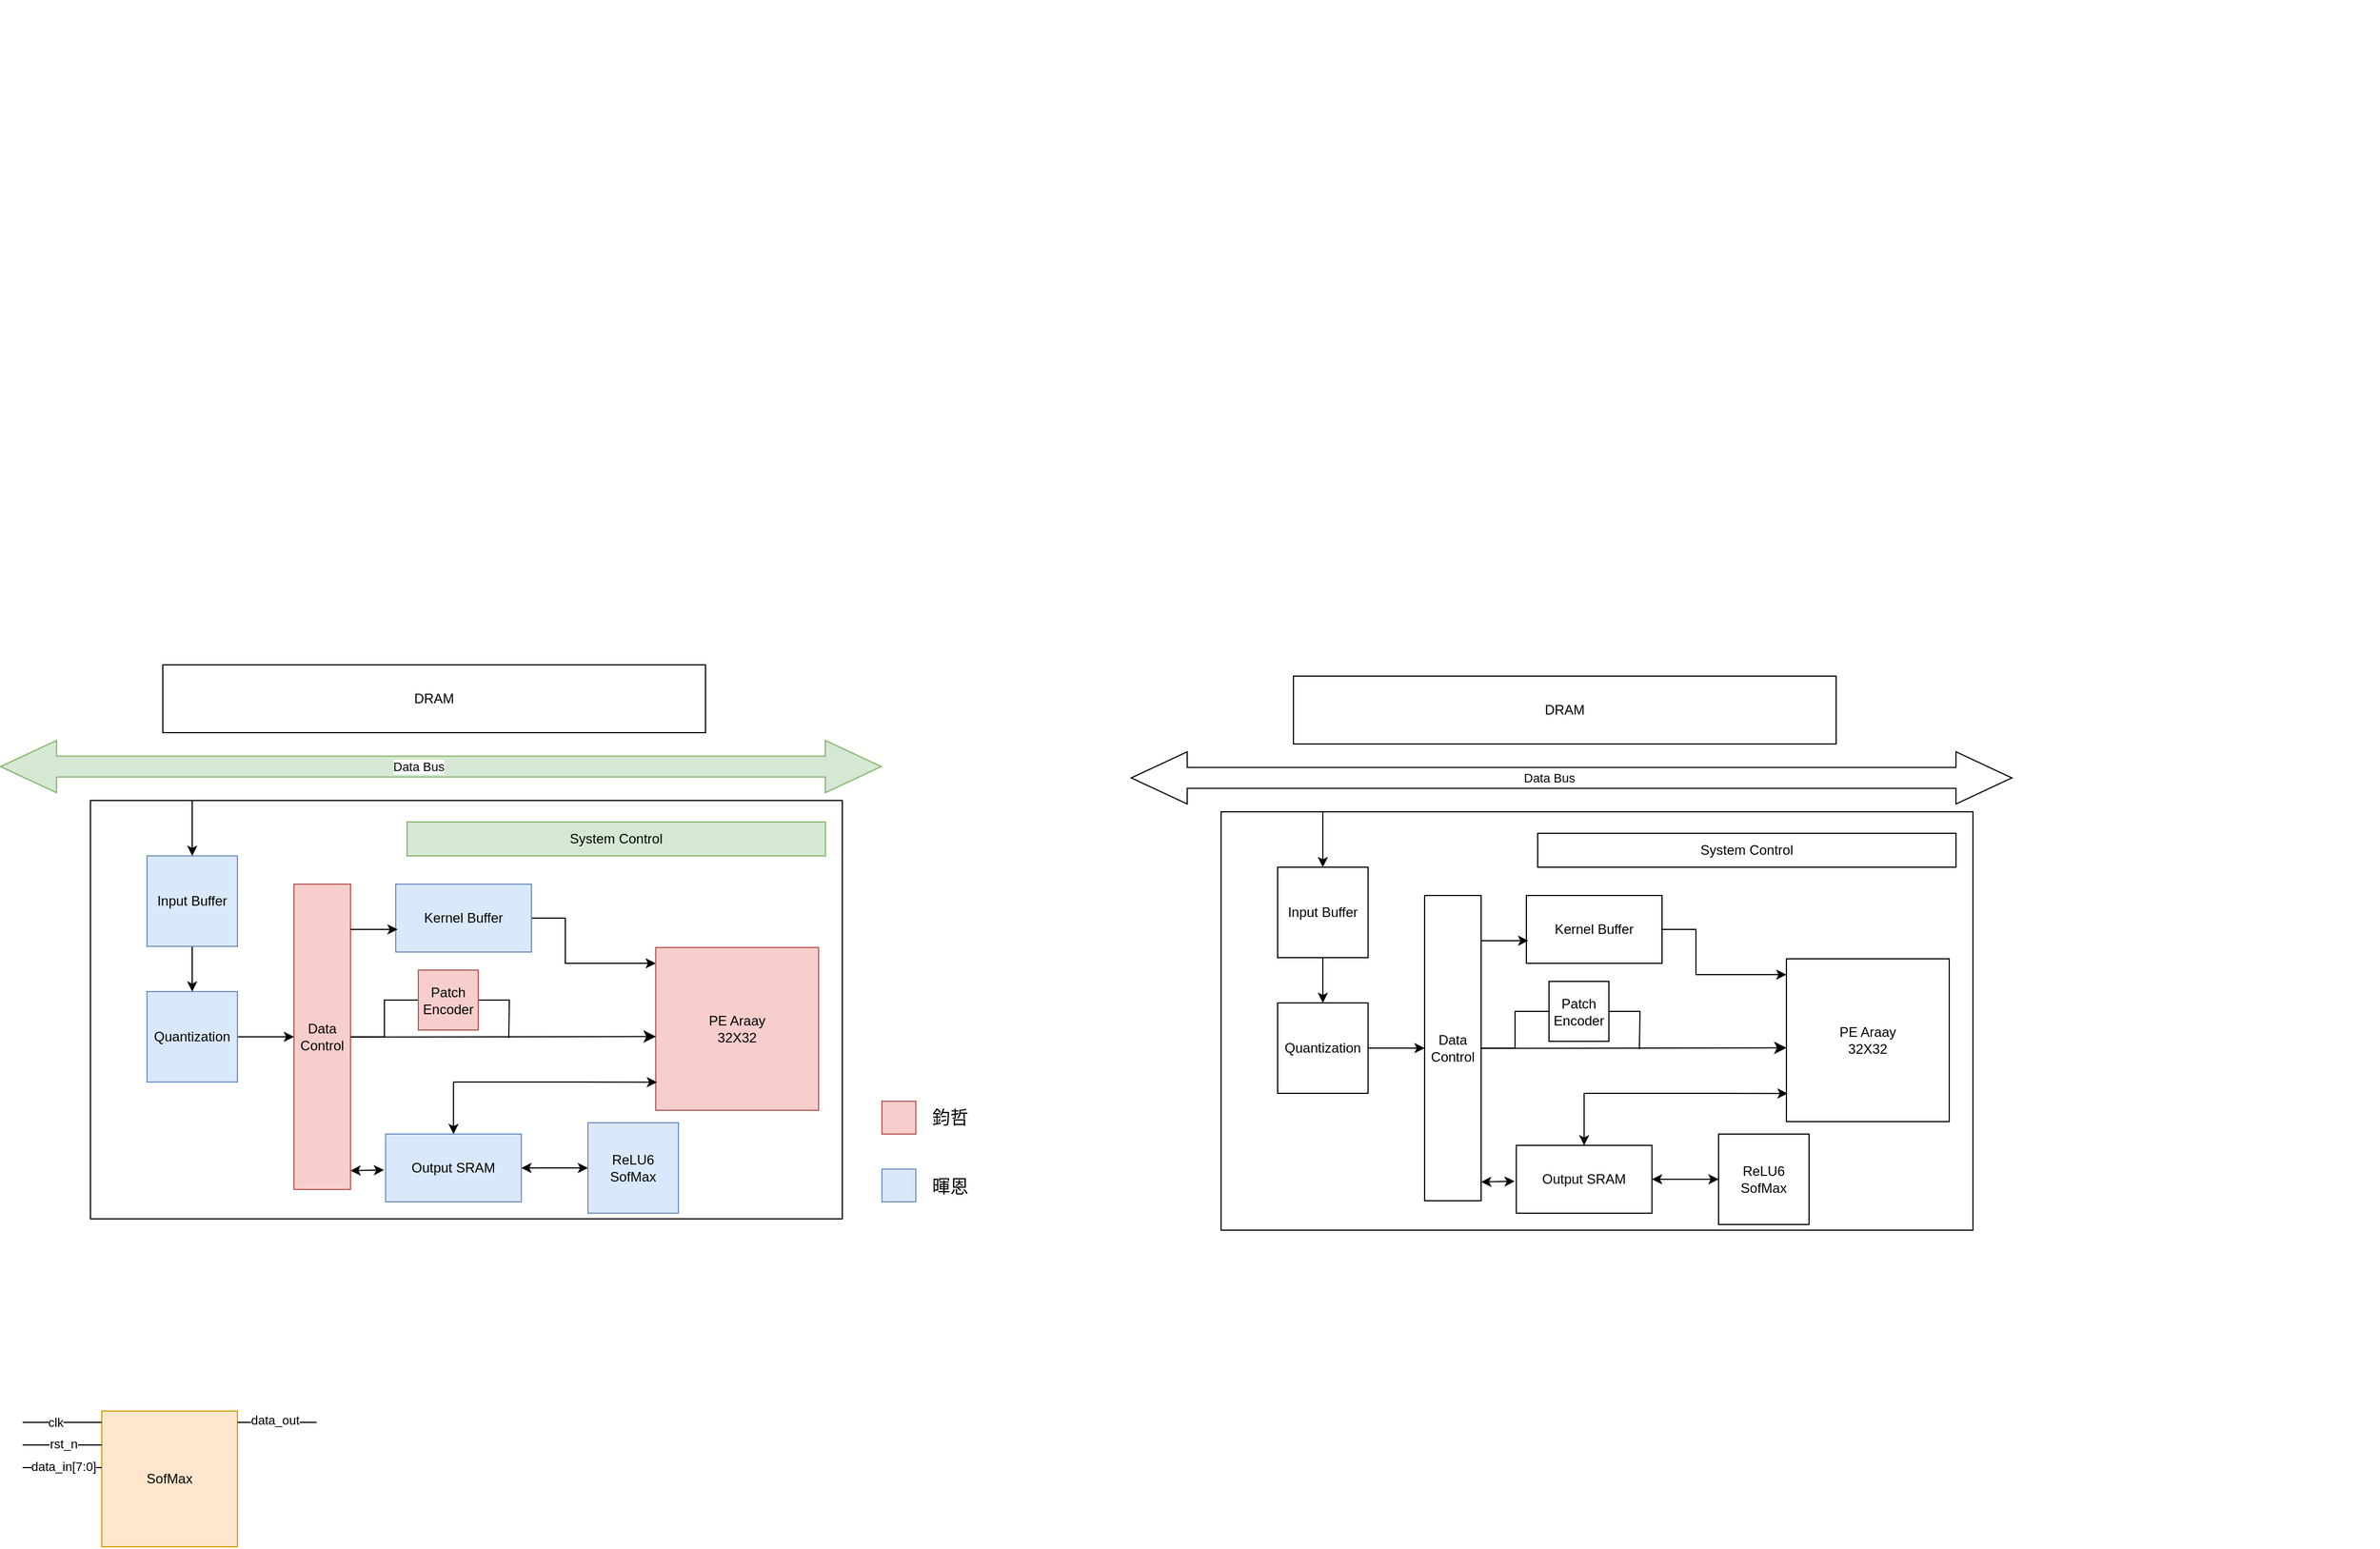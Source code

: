 <mxfile version="26.1.1">
  <diagram name="第 1 页" id="R4DH0BJwS-mU8cT8XBzc">
    <mxGraphModel dx="3358" dy="2922" grid="1" gridSize="10" guides="1" tooltips="1" connect="1" arrows="1" fold="1" page="1" pageScale="1" pageWidth="827" pageHeight="1169" math="0" shadow="0">
      <root>
        <mxCell id="0" />
        <mxCell id="1" parent="0" />
        <mxCell id="OkDpywnv8kksOyAQZFO7-6" value="" style="rounded=0;whiteSpace=wrap;html=1;" parent="1" vertex="1">
          <mxGeometry x="110" y="220" width="665" height="370" as="geometry" />
        </mxCell>
        <mxCell id="OkDpywnv8kksOyAQZFO7-1" value="DRAM" style="rounded=0;whiteSpace=wrap;html=1;" parent="1" vertex="1">
          <mxGeometry x="174" y="100" width="480" height="60" as="geometry" />
        </mxCell>
        <mxCell id="OkDpywnv8kksOyAQZFO7-24" style="edgeStyle=orthogonalEdgeStyle;rounded=0;orthogonalLoop=1;jettySize=auto;html=1;exitX=1;exitY=0.5;exitDx=0;exitDy=0;" parent="1" source="OkDpywnv8kksOyAQZFO7-8" target="OkDpywnv8kksOyAQZFO7-9" edge="1">
          <mxGeometry relative="1" as="geometry">
            <Array as="points">
              <mxPoint x="530" y="324" />
              <mxPoint x="530" y="364" />
            </Array>
          </mxGeometry>
        </mxCell>
        <mxCell id="OkDpywnv8kksOyAQZFO7-8" value="Kernel Buffer" style="rounded=0;whiteSpace=wrap;html=1;fillColor=#dae8fc;strokeColor=#6c8ebf;" parent="1" vertex="1">
          <mxGeometry x="380" y="294" width="120" height="60" as="geometry" />
        </mxCell>
        <mxCell id="OkDpywnv8kksOyAQZFO7-9" value="PE Araay&lt;div&gt;32X32&lt;/div&gt;" style="whiteSpace=wrap;html=1;aspect=fixed;fillColor=#f8cecc;strokeColor=#b85450;" parent="1" vertex="1">
          <mxGeometry x="610" y="350" width="144" height="144" as="geometry" />
        </mxCell>
        <mxCell id="OkDpywnv8kksOyAQZFO7-10" value="System Control" style="rounded=0;whiteSpace=wrap;html=1;fillColor=#d5e8d4;strokeColor=#82b366;" parent="1" vertex="1">
          <mxGeometry x="390" y="239" width="370" height="30" as="geometry" />
        </mxCell>
        <mxCell id="rcnTooPQDLB2SdmV_E21-9" style="edgeStyle=orthogonalEdgeStyle;rounded=0;orthogonalLoop=1;jettySize=auto;html=1;entryX=0;entryY=0.5;entryDx=0;entryDy=0;fontSize=12;startSize=8;endSize=8;endArrow=none;startFill=0;" parent="1" source="OkDpywnv8kksOyAQZFO7-11" target="5t1o25Z8IsedIhIc5Su0-1" edge="1">
          <mxGeometry relative="1" as="geometry" />
        </mxCell>
        <mxCell id="OkDpywnv8kksOyAQZFO7-11" value="Data Control" style="rounded=0;whiteSpace=wrap;html=1;fillColor=#f8cecc;strokeColor=#b85450;" parent="1" vertex="1">
          <mxGeometry x="290" y="294" width="50" height="270" as="geometry" />
        </mxCell>
        <mxCell id="OkDpywnv8kksOyAQZFO7-22" value="" style="edgeStyle=orthogonalEdgeStyle;rounded=0;orthogonalLoop=1;jettySize=auto;html=1;" parent="1" source="OkDpywnv8kksOyAQZFO7-12" target="OkDpywnv8kksOyAQZFO7-11" edge="1">
          <mxGeometry relative="1" as="geometry" />
        </mxCell>
        <mxCell id="OkDpywnv8kksOyAQZFO7-12" value="Quantization" style="whiteSpace=wrap;html=1;aspect=fixed;fillColor=#dae8fc;strokeColor=#6c8ebf;" parent="1" vertex="1">
          <mxGeometry x="160" y="389" width="80" height="80" as="geometry" />
        </mxCell>
        <mxCell id="OkDpywnv8kksOyAQZFO7-16" value="" style="edgeStyle=orthogonalEdgeStyle;rounded=0;orthogonalLoop=1;jettySize=auto;html=1;" parent="1" source="OkDpywnv8kksOyAQZFO7-13" target="OkDpywnv8kksOyAQZFO7-12" edge="1">
          <mxGeometry relative="1" as="geometry" />
        </mxCell>
        <mxCell id="OkDpywnv8kksOyAQZFO7-13" value="Input Buffer" style="whiteSpace=wrap;html=1;aspect=fixed;fillColor=#dae8fc;strokeColor=#6c8ebf;" parent="1" vertex="1">
          <mxGeometry x="160" y="269" width="80" height="80" as="geometry" />
        </mxCell>
        <mxCell id="OkDpywnv8kksOyAQZFO7-14" value="" style="endArrow=classic;html=1;rounded=0;entryX=0.5;entryY=0;entryDx=0;entryDy=0;" parent="1" target="OkDpywnv8kksOyAQZFO7-13" edge="1">
          <mxGeometry width="50" height="50" relative="1" as="geometry">
            <mxPoint x="200" y="220" as="sourcePoint" />
            <mxPoint x="430" y="229" as="targetPoint" />
            <Array as="points">
              <mxPoint x="200" y="239" />
            </Array>
          </mxGeometry>
        </mxCell>
        <mxCell id="OkDpywnv8kksOyAQZFO7-19" value="Output SRAM" style="rounded=0;whiteSpace=wrap;html=1;fillColor=#dae8fc;strokeColor=#6c8ebf;" parent="1" vertex="1">
          <mxGeometry x="371.1" y="515" width="120" height="60" as="geometry" />
        </mxCell>
        <mxCell id="OkDpywnv8kksOyAQZFO7-23" style="edgeStyle=orthogonalEdgeStyle;rounded=0;orthogonalLoop=1;jettySize=auto;html=1;entryX=0;entryY=0.801;entryDx=0;entryDy=0;entryPerimeter=0;startArrow=classic;startFill=1;" parent="1" source="OkDpywnv8kksOyAQZFO7-19" edge="1">
          <mxGeometry relative="1" as="geometry">
            <Array as="points">
              <mxPoint x="511.1" y="469" />
              <mxPoint x="511.1" y="469" />
            </Array>
            <mxPoint x="611.1" y="469.13" as="targetPoint" />
          </mxGeometry>
        </mxCell>
        <mxCell id="OkDpywnv8kksOyAQZFO7-27" style="edgeStyle=orthogonalEdgeStyle;rounded=0;orthogonalLoop=1;jettySize=auto;html=1;entryX=0.014;entryY=0.667;entryDx=0;entryDy=0;entryPerimeter=0;" parent="1" source="OkDpywnv8kksOyAQZFO7-11" target="OkDpywnv8kksOyAQZFO7-8" edge="1">
          <mxGeometry relative="1" as="geometry">
            <Array as="points">
              <mxPoint x="360" y="334" />
              <mxPoint x="360" y="334" />
            </Array>
          </mxGeometry>
        </mxCell>
        <mxCell id="ebzPi23pfYSnqGrzwmWH-2" value="" style="shape=flexArrow;endArrow=classic;startArrow=classic;html=1;rounded=0;startWidth=26.667;startSize=16.176;endWidth=26.667;endSize=16.176;width=18.571;fillColor=#d5e8d4;strokeColor=#82b366;" parent="1" edge="1">
          <mxGeometry width="100" height="100" relative="1" as="geometry">
            <mxPoint x="30" y="190" as="sourcePoint" />
            <mxPoint x="810" y="190" as="targetPoint" />
          </mxGeometry>
        </mxCell>
        <mxCell id="ebzPi23pfYSnqGrzwmWH-3" value="Data Bus" style="edgeLabel;html=1;align=center;verticalAlign=middle;resizable=0;points=[];" parent="ebzPi23pfYSnqGrzwmWH-2" vertex="1" connectable="0">
          <mxGeometry x="0.068" y="-2" relative="1" as="geometry">
            <mxPoint x="-47" y="-2" as="offset" />
          </mxGeometry>
        </mxCell>
        <mxCell id="rcnTooPQDLB2SdmV_E21-10" style="rounded=0;orthogonalLoop=1;jettySize=auto;html=1;exitX=1;exitY=0.5;exitDx=0;exitDy=0;fontSize=12;startSize=8;endSize=8;edgeStyle=orthogonalEdgeStyle;endArrow=none;endFill=1;startFill=0;" parent="1" source="5t1o25Z8IsedIhIc5Su0-1" edge="1">
          <mxGeometry relative="1" as="geometry">
            <mxPoint x="480" y="430" as="targetPoint" />
          </mxGeometry>
        </mxCell>
        <mxCell id="5t1o25Z8IsedIhIc5Su0-1" value="Patch Encoder" style="whiteSpace=wrap;html=1;aspect=fixed;fillColor=#f8cecc;strokeColor=#b85450;" parent="1" vertex="1">
          <mxGeometry x="400" y="370" width="53" height="53" as="geometry" />
        </mxCell>
        <mxCell id="4Cb8X_QxTUA7RpCp9qkw-7" value="" style="edgeStyle=orthogonalEdgeStyle;rounded=0;orthogonalLoop=1;jettySize=auto;html=1;startArrow=classic;startFill=1;" parent="1" source="4Cb8X_QxTUA7RpCp9qkw-1" target="OkDpywnv8kksOyAQZFO7-19" edge="1">
          <mxGeometry relative="1" as="geometry">
            <Array as="points">
              <mxPoint x="530" y="545" />
              <mxPoint x="530" y="545" />
            </Array>
          </mxGeometry>
        </mxCell>
        <mxCell id="4Cb8X_QxTUA7RpCp9qkw-1" value="ReLU6&lt;div&gt;SofMax&lt;/div&gt;" style="whiteSpace=wrap;html=1;aspect=fixed;fillColor=#dae8fc;strokeColor=#6c8ebf;" parent="1" vertex="1">
          <mxGeometry x="550" y="505" width="80" height="80" as="geometry" />
        </mxCell>
        <mxCell id="4Cb8X_QxTUA7RpCp9qkw-2" value="" style="endArrow=classic;startArrow=classic;html=1;rounded=0;entryX=-0.012;entryY=0.53;entryDx=0;entryDy=0;exitX=0.978;exitY=0.694;exitDx=0;exitDy=0;exitPerimeter=0;entryPerimeter=0;" parent="1" target="OkDpywnv8kksOyAQZFO7-19" edge="1">
          <mxGeometry width="50" height="50" relative="1" as="geometry">
            <mxPoint x="340.0" y="547.38" as="sourcePoint" />
            <mxPoint x="401.1" y="488" as="targetPoint" />
          </mxGeometry>
        </mxCell>
        <mxCell id="rcnTooPQDLB2SdmV_E21-7" style="edgeStyle=none;curved=1;rounded=0;orthogonalLoop=1;jettySize=auto;html=1;entryX=0.001;entryY=0.545;entryDx=0;entryDy=0;entryPerimeter=0;fontSize=12;startSize=8;endSize=8;" parent="1" edge="1">
          <mxGeometry relative="1" as="geometry">
            <mxPoint x="340" y="429.236" as="sourcePoint" />
            <mxPoint x="610.144" y="428.76" as="targetPoint" />
          </mxGeometry>
        </mxCell>
        <mxCell id="wBEfhTjBDFwOtSEYXdpT-1" value="SofMax" style="whiteSpace=wrap;html=1;aspect=fixed;fillColor=#ffe6cc;strokeColor=#d79b00;" parent="1" vertex="1">
          <mxGeometry x="120" y="760" width="120" height="120" as="geometry" />
        </mxCell>
        <mxCell id="brniwHl47BYN1fw4Uu6s-4" value="" style="whiteSpace=wrap;html=1;fillColor=#f8cecc;strokeColor=#b85450;" parent="1" vertex="1">
          <mxGeometry x="810" y="486" width="30" height="29" as="geometry" />
        </mxCell>
        <mxCell id="wBEfhTjBDFwOtSEYXdpT-2" value="" style="endArrow=none;html=1;rounded=0;" parent="1" edge="1">
          <mxGeometry width="50" height="50" relative="1" as="geometry">
            <mxPoint x="50" y="770" as="sourcePoint" />
            <mxPoint x="120" y="770" as="targetPoint" />
          </mxGeometry>
        </mxCell>
        <mxCell id="wBEfhTjBDFwOtSEYXdpT-5" value="clk" style="edgeLabel;html=1;align=center;verticalAlign=middle;resizable=0;points=[];" parent="wBEfhTjBDFwOtSEYXdpT-2" vertex="1" connectable="0">
          <mxGeometry x="-0.171" relative="1" as="geometry">
            <mxPoint as="offset" />
          </mxGeometry>
        </mxCell>
        <mxCell id="brniwHl47BYN1fw4Uu6s-5" value="" style="whiteSpace=wrap;html=1;fillColor=#dae8fc;strokeColor=#6c8ebf;" parent="1" vertex="1">
          <mxGeometry x="810" y="546" width="30" height="29" as="geometry" />
        </mxCell>
        <mxCell id="wBEfhTjBDFwOtSEYXdpT-3" value="" style="endArrow=none;html=1;rounded=0;" parent="1" edge="1">
          <mxGeometry width="50" height="50" relative="1" as="geometry">
            <mxPoint x="50" y="790" as="sourcePoint" />
            <mxPoint x="120" y="790" as="targetPoint" />
          </mxGeometry>
        </mxCell>
        <mxCell id="wBEfhTjBDFwOtSEYXdpT-6" value="rst_n" style="edgeLabel;html=1;align=center;verticalAlign=middle;resizable=0;points=[];" parent="wBEfhTjBDFwOtSEYXdpT-3" vertex="1" connectable="0">
          <mxGeometry x="0.009" y="1" relative="1" as="geometry">
            <mxPoint as="offset" />
          </mxGeometry>
        </mxCell>
        <mxCell id="brniwHl47BYN1fw4Uu6s-6" value="暉恩" style="text;html=1;align=center;verticalAlign=middle;resizable=0;points=[];autosize=1;strokeColor=none;fillColor=none;fontSize=16;" parent="1" vertex="1">
          <mxGeometry x="840" y="546" width="60" height="30" as="geometry" />
        </mxCell>
        <mxCell id="wBEfhTjBDFwOtSEYXdpT-4" value="" style="endArrow=none;html=1;rounded=0;" parent="1" edge="1">
          <mxGeometry width="50" height="50" relative="1" as="geometry">
            <mxPoint x="240" y="770" as="sourcePoint" />
            <mxPoint x="310" y="770" as="targetPoint" />
          </mxGeometry>
        </mxCell>
        <mxCell id="wBEfhTjBDFwOtSEYXdpT-9" value="data_out" style="edgeLabel;html=1;align=center;verticalAlign=middle;resizable=0;points=[];" parent="wBEfhTjBDFwOtSEYXdpT-4" vertex="1" connectable="0">
          <mxGeometry x="-0.067" y="2" relative="1" as="geometry">
            <mxPoint as="offset" />
          </mxGeometry>
        </mxCell>
        <mxCell id="brniwHl47BYN1fw4Uu6s-7" value="鈞哲" style="text;html=1;align=center;verticalAlign=middle;resizable=0;points=[];autosize=1;strokeColor=none;fillColor=none;fontSize=16;" parent="1" vertex="1">
          <mxGeometry x="840" y="485" width="60" height="30" as="geometry" />
        </mxCell>
        <mxCell id="wBEfhTjBDFwOtSEYXdpT-7" value="" style="endArrow=none;html=1;rounded=0;" parent="1" edge="1">
          <mxGeometry width="50" height="50" relative="1" as="geometry">
            <mxPoint x="50" y="810" as="sourcePoint" />
            <mxPoint x="120" y="810" as="targetPoint" />
          </mxGeometry>
        </mxCell>
        <mxCell id="wBEfhTjBDFwOtSEYXdpT-8" value="data_in[7:0]" style="edgeLabel;html=1;align=center;verticalAlign=middle;resizable=0;points=[];" parent="wBEfhTjBDFwOtSEYXdpT-7" vertex="1" connectable="0">
          <mxGeometry x="0.009" y="1" relative="1" as="geometry">
            <mxPoint as="offset" />
          </mxGeometry>
        </mxCell>
        <mxCell id="XUqW1gcKAeWKW-80mGM_-1" value="" style="rounded=0;whiteSpace=wrap;html=1;" parent="1" vertex="1">
          <mxGeometry x="1110" y="230" width="665" height="370" as="geometry" />
        </mxCell>
        <mxCell id="XUqW1gcKAeWKW-80mGM_-2" value="DRAM" style="rounded=0;whiteSpace=wrap;html=1;" parent="1" vertex="1">
          <mxGeometry x="1174" y="110" width="480" height="60" as="geometry" />
        </mxCell>
        <mxCell id="XUqW1gcKAeWKW-80mGM_-3" style="edgeStyle=orthogonalEdgeStyle;rounded=0;orthogonalLoop=1;jettySize=auto;html=1;exitX=1;exitY=0.5;exitDx=0;exitDy=0;" parent="1" source="XUqW1gcKAeWKW-80mGM_-4" target="XUqW1gcKAeWKW-80mGM_-5" edge="1">
          <mxGeometry relative="1" as="geometry">
            <Array as="points">
              <mxPoint x="1530" y="334" />
              <mxPoint x="1530" y="374" />
            </Array>
          </mxGeometry>
        </mxCell>
        <mxCell id="XUqW1gcKAeWKW-80mGM_-4" value="Kernel Buffer" style="rounded=0;whiteSpace=wrap;html=1;" parent="1" vertex="1">
          <mxGeometry x="1380" y="304" width="120" height="60" as="geometry" />
        </mxCell>
        <mxCell id="XUqW1gcKAeWKW-80mGM_-5" value="PE Araay&lt;div&gt;32X32&lt;/div&gt;" style="whiteSpace=wrap;html=1;aspect=fixed;" parent="1" vertex="1">
          <mxGeometry x="1610" y="360" width="144" height="144" as="geometry" />
        </mxCell>
        <mxCell id="XUqW1gcKAeWKW-80mGM_-6" value="System Control" style="rounded=0;whiteSpace=wrap;html=1;" parent="1" vertex="1">
          <mxGeometry x="1390" y="249" width="370" height="30" as="geometry" />
        </mxCell>
        <mxCell id="XUqW1gcKAeWKW-80mGM_-7" style="edgeStyle=orthogonalEdgeStyle;rounded=0;orthogonalLoop=1;jettySize=auto;html=1;entryX=0;entryY=0.5;entryDx=0;entryDy=0;fontSize=12;startSize=8;endSize=8;endArrow=none;startFill=0;" parent="1" source="XUqW1gcKAeWKW-80mGM_-8" target="XUqW1gcKAeWKW-80mGM_-20" edge="1">
          <mxGeometry relative="1" as="geometry" />
        </mxCell>
        <mxCell id="XUqW1gcKAeWKW-80mGM_-8" value="Data Control" style="rounded=0;whiteSpace=wrap;html=1;" parent="1" vertex="1">
          <mxGeometry x="1290" y="304" width="50" height="270" as="geometry" />
        </mxCell>
        <mxCell id="XUqW1gcKAeWKW-80mGM_-9" value="" style="edgeStyle=orthogonalEdgeStyle;rounded=0;orthogonalLoop=1;jettySize=auto;html=1;" parent="1" source="XUqW1gcKAeWKW-80mGM_-10" target="XUqW1gcKAeWKW-80mGM_-8" edge="1">
          <mxGeometry relative="1" as="geometry" />
        </mxCell>
        <mxCell id="XUqW1gcKAeWKW-80mGM_-10" value="Quantization" style="whiteSpace=wrap;html=1;aspect=fixed;" parent="1" vertex="1">
          <mxGeometry x="1160" y="399" width="80" height="80" as="geometry" />
        </mxCell>
        <mxCell id="XUqW1gcKAeWKW-80mGM_-11" value="" style="edgeStyle=orthogonalEdgeStyle;rounded=0;orthogonalLoop=1;jettySize=auto;html=1;" parent="1" source="XUqW1gcKAeWKW-80mGM_-12" target="XUqW1gcKAeWKW-80mGM_-10" edge="1">
          <mxGeometry relative="1" as="geometry" />
        </mxCell>
        <mxCell id="XUqW1gcKAeWKW-80mGM_-12" value="Input Buffer" style="whiteSpace=wrap;html=1;aspect=fixed;" parent="1" vertex="1">
          <mxGeometry x="1160" y="279" width="80" height="80" as="geometry" />
        </mxCell>
        <mxCell id="XUqW1gcKAeWKW-80mGM_-13" value="" style="endArrow=classic;html=1;rounded=0;entryX=0.5;entryY=0;entryDx=0;entryDy=0;" parent="1" target="XUqW1gcKAeWKW-80mGM_-12" edge="1">
          <mxGeometry width="50" height="50" relative="1" as="geometry">
            <mxPoint x="1200" y="230" as="sourcePoint" />
            <mxPoint x="1430" y="239" as="targetPoint" />
            <Array as="points">
              <mxPoint x="1200" y="249" />
            </Array>
          </mxGeometry>
        </mxCell>
        <mxCell id="XUqW1gcKAeWKW-80mGM_-14" value="Output SRAM" style="rounded=0;whiteSpace=wrap;html=1;" parent="1" vertex="1">
          <mxGeometry x="1371.1" y="525" width="120" height="60" as="geometry" />
        </mxCell>
        <mxCell id="XUqW1gcKAeWKW-80mGM_-15" style="edgeStyle=orthogonalEdgeStyle;rounded=0;orthogonalLoop=1;jettySize=auto;html=1;entryX=0;entryY=0.801;entryDx=0;entryDy=0;entryPerimeter=0;startArrow=classic;startFill=1;" parent="1" source="XUqW1gcKAeWKW-80mGM_-14" edge="1">
          <mxGeometry relative="1" as="geometry">
            <Array as="points">
              <mxPoint x="1511.1" y="479" />
              <mxPoint x="1511.1" y="479" />
            </Array>
            <mxPoint x="1611.1" y="479.13" as="targetPoint" />
          </mxGeometry>
        </mxCell>
        <mxCell id="XUqW1gcKAeWKW-80mGM_-16" style="edgeStyle=orthogonalEdgeStyle;rounded=0;orthogonalLoop=1;jettySize=auto;html=1;entryX=0.014;entryY=0.667;entryDx=0;entryDy=0;entryPerimeter=0;" parent="1" source="XUqW1gcKAeWKW-80mGM_-8" target="XUqW1gcKAeWKW-80mGM_-4" edge="1">
          <mxGeometry relative="1" as="geometry">
            <Array as="points">
              <mxPoint x="1360" y="344" />
              <mxPoint x="1360" y="344" />
            </Array>
          </mxGeometry>
        </mxCell>
        <mxCell id="XUqW1gcKAeWKW-80mGM_-17" value="" style="shape=flexArrow;endArrow=classic;startArrow=classic;html=1;rounded=0;startWidth=26.667;startSize=16.176;endWidth=26.667;endSize=16.176;width=18.571;" parent="1" edge="1">
          <mxGeometry width="100" height="100" relative="1" as="geometry">
            <mxPoint x="1030" y="200" as="sourcePoint" />
            <mxPoint x="1810" y="200" as="targetPoint" />
          </mxGeometry>
        </mxCell>
        <mxCell id="XUqW1gcKAeWKW-80mGM_-18" value="Data Bus" style="edgeLabel;html=1;align=center;verticalAlign=middle;resizable=0;points=[];" parent="XUqW1gcKAeWKW-80mGM_-17" vertex="1" connectable="0">
          <mxGeometry x="0.068" y="-2" relative="1" as="geometry">
            <mxPoint x="-47" y="-2" as="offset" />
          </mxGeometry>
        </mxCell>
        <mxCell id="XUqW1gcKAeWKW-80mGM_-19" style="rounded=0;orthogonalLoop=1;jettySize=auto;html=1;exitX=1;exitY=0.5;exitDx=0;exitDy=0;fontSize=12;startSize=8;endSize=8;edgeStyle=orthogonalEdgeStyle;endArrow=none;endFill=1;startFill=0;" parent="1" source="XUqW1gcKAeWKW-80mGM_-20" edge="1">
          <mxGeometry relative="1" as="geometry">
            <mxPoint x="1480" y="440" as="targetPoint" />
          </mxGeometry>
        </mxCell>
        <mxCell id="XUqW1gcKAeWKW-80mGM_-20" value="Patch Encoder" style="whiteSpace=wrap;html=1;aspect=fixed;" parent="1" vertex="1">
          <mxGeometry x="1400" y="380" width="53" height="53" as="geometry" />
        </mxCell>
        <mxCell id="XUqW1gcKAeWKW-80mGM_-21" value="" style="edgeStyle=orthogonalEdgeStyle;rounded=0;orthogonalLoop=1;jettySize=auto;html=1;startArrow=classic;startFill=1;" parent="1" source="XUqW1gcKAeWKW-80mGM_-22" target="XUqW1gcKAeWKW-80mGM_-14" edge="1">
          <mxGeometry relative="1" as="geometry">
            <Array as="points">
              <mxPoint x="1530" y="555" />
              <mxPoint x="1530" y="555" />
            </Array>
          </mxGeometry>
        </mxCell>
        <mxCell id="XUqW1gcKAeWKW-80mGM_-22" value="ReLU6&lt;div&gt;SofMax&lt;/div&gt;" style="whiteSpace=wrap;html=1;aspect=fixed;" parent="1" vertex="1">
          <mxGeometry x="1550" y="515" width="80" height="80" as="geometry" />
        </mxCell>
        <mxCell id="XUqW1gcKAeWKW-80mGM_-23" value="" style="endArrow=classic;startArrow=classic;html=1;rounded=0;entryX=-0.012;entryY=0.53;entryDx=0;entryDy=0;exitX=0.978;exitY=0.694;exitDx=0;exitDy=0;exitPerimeter=0;entryPerimeter=0;" parent="1" target="XUqW1gcKAeWKW-80mGM_-14" edge="1">
          <mxGeometry width="50" height="50" relative="1" as="geometry">
            <mxPoint x="1340" y="557.38" as="sourcePoint" />
            <mxPoint x="1401.1" y="498" as="targetPoint" />
          </mxGeometry>
        </mxCell>
        <mxCell id="XUqW1gcKAeWKW-80mGM_-24" style="edgeStyle=none;curved=1;rounded=0;orthogonalLoop=1;jettySize=auto;html=1;entryX=0.001;entryY=0.545;entryDx=0;entryDy=0;entryPerimeter=0;fontSize=12;startSize=8;endSize=8;" parent="1" edge="1">
          <mxGeometry relative="1" as="geometry">
            <mxPoint x="1340" y="439.236" as="sourcePoint" />
            <mxPoint x="1610.144" y="438.76" as="targetPoint" />
          </mxGeometry>
        </mxCell>
        <mxCell id="BdI7Df23p_hZ0RK4kwAA-3" value="" style="shape=image;verticalLabelPosition=bottom;labelBackgroundColor=default;verticalAlign=top;aspect=fixed;imageAspect=0;image=https://imgur-backup.hackmd.io/cHlKoTW.png;" vertex="1" parent="1">
          <mxGeometry x="1010" y="-487.94" width="1123.91" height="517.94" as="geometry" />
        </mxCell>
      </root>
    </mxGraphModel>
  </diagram>
</mxfile>
